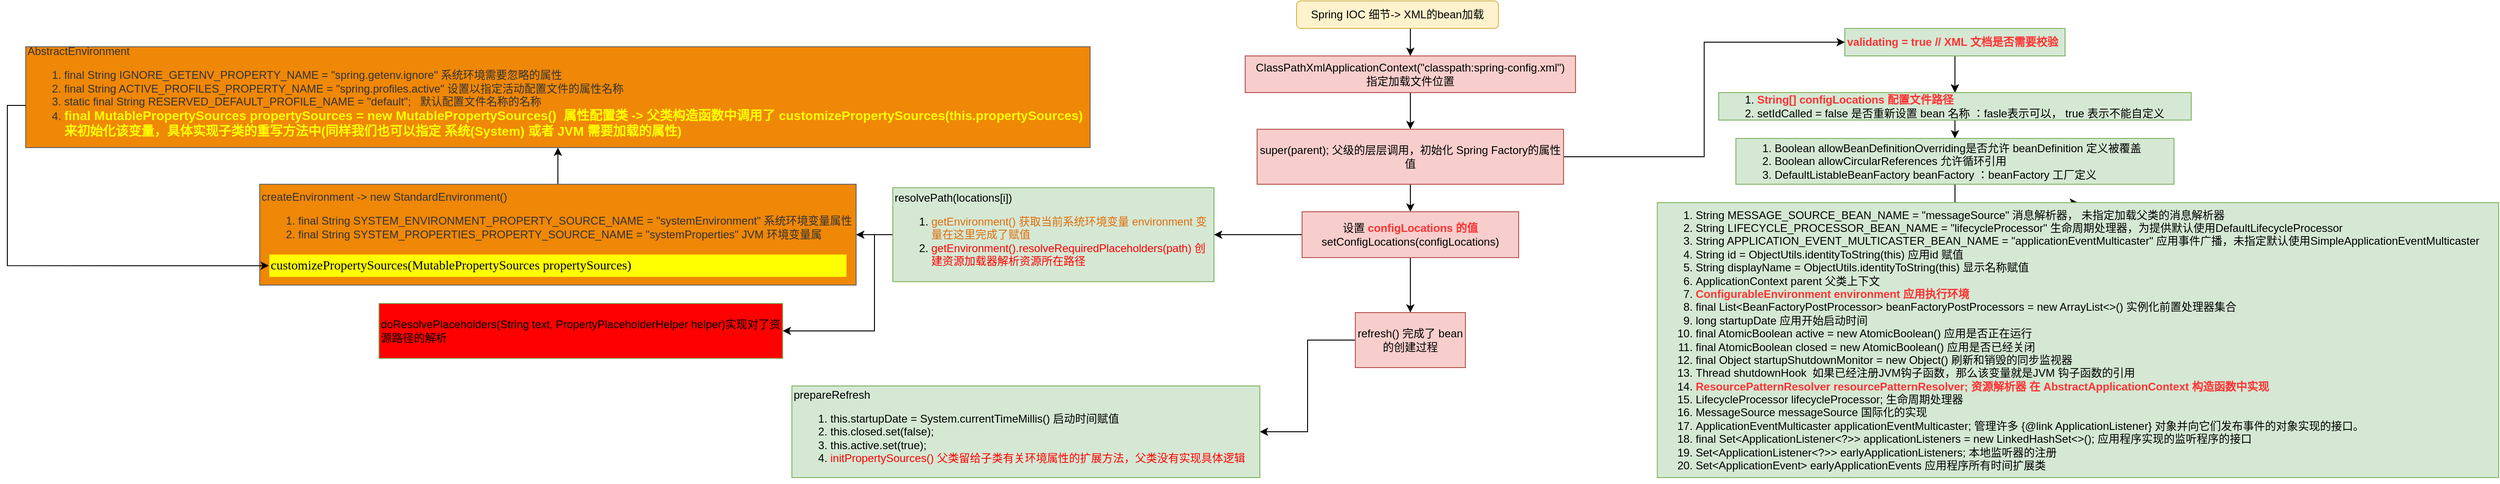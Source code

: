 <mxfile version="20.2.5" type="github">
  <diagram id="C5RBs43oDa-KdzZeNtuy" name="Page-1">
    <mxGraphModel dx="2519" dy="556" grid="1" gridSize="10" guides="1" tooltips="1" connect="1" arrows="1" fold="1" page="1" pageScale="1" pageWidth="827" pageHeight="1169" math="0" shadow="0">
      <root>
        <mxCell id="WIyWlLk6GJQsqaUBKTNV-0" />
        <mxCell id="WIyWlLk6GJQsqaUBKTNV-1" parent="WIyWlLk6GJQsqaUBKTNV-0" />
        <mxCell id="vhB5iVHmFAJZdGOzhbKn-7" style="edgeStyle=orthogonalEdgeStyle;rounded=0;orthogonalLoop=1;jettySize=auto;html=1;exitX=0.5;exitY=1;exitDx=0;exitDy=0;entryX=0.5;entryY=0;entryDx=0;entryDy=0;" parent="WIyWlLk6GJQsqaUBKTNV-1" source="vhB5iVHmFAJZdGOzhbKn-0" target="vhB5iVHmFAJZdGOzhbKn-5" edge="1">
          <mxGeometry relative="1" as="geometry" />
        </mxCell>
        <mxCell id="vhB5iVHmFAJZdGOzhbKn-0" value="Spring IOC 细节-&amp;gt; XML的bean加载" style="rounded=1;whiteSpace=wrap;html=1;fillColor=#fff2cc;strokeColor=#d6b656;" parent="WIyWlLk6GJQsqaUBKTNV-1" vertex="1">
          <mxGeometry x="290" y="20" width="220" height="30" as="geometry" />
        </mxCell>
        <mxCell id="vhB5iVHmFAJZdGOzhbKn-9" value="" style="edgeStyle=orthogonalEdgeStyle;rounded=0;orthogonalLoop=1;jettySize=auto;html=1;" parent="WIyWlLk6GJQsqaUBKTNV-1" source="vhB5iVHmFAJZdGOzhbKn-5" target="vhB5iVHmFAJZdGOzhbKn-8" edge="1">
          <mxGeometry relative="1" as="geometry" />
        </mxCell>
        <mxCell id="vhB5iVHmFAJZdGOzhbKn-5" value="ClassPathXmlApplicationContext(&quot;classpath:spring-config.xml&quot;)&lt;br&gt;指定加载文件位置" style="rounded=0;whiteSpace=wrap;html=1;fillColor=#f8cecc;strokeColor=#b85450;" parent="WIyWlLk6GJQsqaUBKTNV-1" vertex="1">
          <mxGeometry x="234" y="80" width="360" height="40" as="geometry" />
        </mxCell>
        <mxCell id="vhB5iVHmFAJZdGOzhbKn-11" value="" style="edgeStyle=orthogonalEdgeStyle;rounded=0;orthogonalLoop=1;jettySize=auto;html=1;entryX=0;entryY=0.5;entryDx=0;entryDy=0;" parent="WIyWlLk6GJQsqaUBKTNV-1" source="vhB5iVHmFAJZdGOzhbKn-8" target="vhB5iVHmFAJZdGOzhbKn-10" edge="1">
          <mxGeometry relative="1" as="geometry" />
        </mxCell>
        <mxCell id="-McDBByZdcgpEU9wJOO_-1" value="" style="edgeStyle=orthogonalEdgeStyle;rounded=0;orthogonalLoop=1;jettySize=auto;html=1;fontColor=#FF3333;" edge="1" parent="WIyWlLk6GJQsqaUBKTNV-1" source="vhB5iVHmFAJZdGOzhbKn-8" target="-McDBByZdcgpEU9wJOO_-0">
          <mxGeometry relative="1" as="geometry" />
        </mxCell>
        <mxCell id="vhB5iVHmFAJZdGOzhbKn-8" value="super(parent); 父级的层层调用，初始化 Spring Factory的属性值" style="whiteSpace=wrap;html=1;fillColor=#f8cecc;strokeColor=#b85450;rounded=0;" parent="WIyWlLk6GJQsqaUBKTNV-1" vertex="1">
          <mxGeometry x="247" y="160" width="334" height="60" as="geometry" />
        </mxCell>
        <mxCell id="vhB5iVHmFAJZdGOzhbKn-13" value="" style="edgeStyle=orthogonalEdgeStyle;rounded=0;orthogonalLoop=1;jettySize=auto;html=1;" parent="WIyWlLk6GJQsqaUBKTNV-1" source="vhB5iVHmFAJZdGOzhbKn-10" target="vhB5iVHmFAJZdGOzhbKn-12" edge="1">
          <mxGeometry relative="1" as="geometry" />
        </mxCell>
        <mxCell id="vhB5iVHmFAJZdGOzhbKn-17" style="edgeStyle=orthogonalEdgeStyle;rounded=0;orthogonalLoop=1;jettySize=auto;html=1;" parent="WIyWlLk6GJQsqaUBKTNV-1" source="vhB5iVHmFAJZdGOzhbKn-10" target="vhB5iVHmFAJZdGOzhbKn-12" edge="1">
          <mxGeometry relative="1" as="geometry" />
        </mxCell>
        <mxCell id="vhB5iVHmFAJZdGOzhbKn-10" value="&lt;font color=&quot;#ff3333&quot;&gt;&lt;b&gt;validating = true // XML 文档是否需要校验&lt;/b&gt;&lt;/font&gt;" style="whiteSpace=wrap;html=1;fillColor=#d5e8d4;strokeColor=#82b366;rounded=0;align=left;" parent="WIyWlLk6GJQsqaUBKTNV-1" vertex="1">
          <mxGeometry x="887.5" y="50" width="240" height="30" as="geometry" />
        </mxCell>
        <mxCell id="vhB5iVHmFAJZdGOzhbKn-16" value="" style="edgeStyle=orthogonalEdgeStyle;rounded=0;orthogonalLoop=1;jettySize=auto;html=1;" parent="WIyWlLk6GJQsqaUBKTNV-1" source="vhB5iVHmFAJZdGOzhbKn-12" target="vhB5iVHmFAJZdGOzhbKn-15" edge="1">
          <mxGeometry relative="1" as="geometry" />
        </mxCell>
        <mxCell id="vhB5iVHmFAJZdGOzhbKn-12" value="&lt;ol&gt;&lt;li&gt;&lt;font color=&quot;#ff3333&quot;&gt;&lt;b&gt;String[] configLocations 配置文件路径&lt;/b&gt;&lt;/font&gt;&lt;/li&gt;&lt;li&gt;setIdCalled = false 是否重新设置 bean 名称 ：fasle表示可以， true 表示不能自定义&lt;/li&gt;&lt;/ol&gt;" style="whiteSpace=wrap;html=1;fillColor=#d5e8d4;strokeColor=#82b366;rounded=0;align=left;" parent="WIyWlLk6GJQsqaUBKTNV-1" vertex="1">
          <mxGeometry x="750" y="120" width="515" height="30" as="geometry" />
        </mxCell>
        <mxCell id="vhB5iVHmFAJZdGOzhbKn-19" value="" style="edgeStyle=orthogonalEdgeStyle;rounded=0;orthogonalLoop=1;jettySize=auto;html=1;" parent="WIyWlLk6GJQsqaUBKTNV-1" source="vhB5iVHmFAJZdGOzhbKn-15" target="vhB5iVHmFAJZdGOzhbKn-18" edge="1">
          <mxGeometry relative="1" as="geometry" />
        </mxCell>
        <mxCell id="vhB5iVHmFAJZdGOzhbKn-15" value="&lt;ol&gt;&lt;li&gt;&lt;span style=&quot;background-color: initial;&quot;&gt;Boolean allowBeanDefinitionOverriding是否允许 beanDefinition 定义被覆盖&lt;/span&gt;&lt;/li&gt;&lt;li&gt;&lt;span style=&quot;background-color: initial;&quot;&gt;Boolean allowCircularReferences 允许循环引用&lt;/span&gt;&lt;/li&gt;&lt;li&gt;&lt;span style=&quot;background-color: initial;&quot;&gt;DefaultListableBeanFactory beanFactory ：beanFactory 工厂定义&lt;/span&gt;&lt;/li&gt;&lt;/ol&gt;" style="whiteSpace=wrap;html=1;fillColor=#d5e8d4;strokeColor=#82b366;rounded=0;align=left;" parent="WIyWlLk6GJQsqaUBKTNV-1" vertex="1">
          <mxGeometry x="768.75" y="170" width="477.5" height="50" as="geometry" />
        </mxCell>
        <mxCell id="vhB5iVHmFAJZdGOzhbKn-18" value="&lt;ol&gt;&lt;li&gt;String MESSAGE_SOURCE_BEAN_NAME = &quot;messageSource&quot; 消息解析器， 未指定加载父类的消息解析器&lt;br&gt;&lt;/li&gt;&lt;li&gt;String LIFECYCLE_PROCESSOR_BEAN_NAME = &quot;lifecycleProcessor&quot; 生命周期处理器，为提供默认使用DefaultLifecycleProcessor&lt;/li&gt;&lt;li&gt;String APPLICATION_EVENT_MULTICASTER_BEAN_NAME = &quot;applicationEventMulticaster&quot; 应用事件广播，未指定默认使用SimpleApplicationEventMulticaster&lt;br&gt;&lt;/li&gt;&lt;li&gt;String id = ObjectUtils.identityToString(this) 应用id 赋值&lt;br&gt;&lt;/li&gt;&lt;li&gt;String displayName = ObjectUtils.identityToString(this) 显示名称赋值&lt;br&gt;&lt;/li&gt;&lt;li&gt;ApplicationContext parent 父类上下文&lt;br&gt;&lt;/li&gt;&lt;li&gt;&lt;font color=&quot;#ff3333&quot;&gt;&lt;b&gt;ConfigurableEnvironment environment 应用执行环境&amp;nbsp;&lt;/b&gt;&lt;/font&gt;&lt;br&gt;&lt;/li&gt;&lt;li&gt;final List&amp;lt;BeanFactoryPostProcessor&amp;gt; beanFactoryPostProcessors = new ArrayList&amp;lt;&amp;gt;() 实例化前置处理器集合&lt;br&gt;&lt;/li&gt;&lt;li&gt;long startupDate 应用开始启动时间&lt;br&gt;&lt;/li&gt;&lt;li&gt;final AtomicBoolean active = new AtomicBoolean() 应用是否正在运行&lt;/li&gt;&lt;li&gt;final AtomicBoolean closed = new AtomicBoolean() 应用是否已经关闭&lt;br&gt;&lt;/li&gt;&lt;li&gt;final Object startupShutdownMonitor = new Object() 刷新和销毁的同步监视器&lt;/li&gt;&lt;li&gt;Thread shutdownHook&amp;nbsp; 如果已经注册JVM钩子函数，那么该变量就是JVM 钩子函数的引用&lt;br&gt;&lt;/li&gt;&lt;li&gt;&lt;b&gt;&lt;font color=&quot;#ff3333&quot;&gt;ResourcePatternResolver resourcePatternResolver; 资源解析器 在&amp;nbsp;&lt;/font&gt;&lt;/b&gt;&lt;font color=&quot;#ff3333&quot;&gt;&lt;b&gt;AbstractApplicationContext 构造函数中实现&lt;/b&gt;&lt;/font&gt;&lt;br&gt;&lt;/li&gt;&lt;li&gt;LifecycleProcessor lifecycleProcessor; 生命周期处理器&lt;br&gt;&lt;/li&gt;&lt;li&gt;MessageSource messageSource 国际化的实现&lt;br&gt;&lt;/li&gt;&lt;li&gt;ApplicationEventMulticaster applicationEventMulticaster; 管理许多 {@link ApplicationListener} 对象并向它们发布事件的对象实现的接口。&lt;br&gt;&lt;/li&gt;&lt;li&gt;final Set&amp;lt;ApplicationListener&amp;lt;?&amp;gt;&amp;gt; applicationListeners = new LinkedHashSet&amp;lt;&amp;gt;(); 应用程序实现的监听程序的接口&lt;br&gt;&lt;/li&gt;&lt;li&gt;Set&amp;lt;ApplicationListener&amp;lt;?&amp;gt;&amp;gt; earlyApplicationListeners; 本地监听器的注册&lt;br&gt;&lt;/li&gt;&lt;li&gt;Set&amp;lt;ApplicationEvent&amp;gt; earlyApplicationEvents 应用程序所有时间扩展类&lt;br&gt;&lt;/li&gt;&lt;/ol&gt;" style="whiteSpace=wrap;html=1;align=left;fillColor=#d5e8d4;strokeColor=#82b366;rounded=0;" parent="WIyWlLk6GJQsqaUBKTNV-1" vertex="1">
          <mxGeometry x="683.13" y="240" width="916.87" height="300" as="geometry" />
        </mxCell>
        <mxCell id="-McDBByZdcgpEU9wJOO_-5" value="" style="edgeStyle=orthogonalEdgeStyle;rounded=0;orthogonalLoop=1;jettySize=auto;html=1;fontColor=#000000;entryX=1;entryY=0.5;entryDx=0;entryDy=0;" edge="1" parent="WIyWlLk6GJQsqaUBKTNV-1" source="-McDBByZdcgpEU9wJOO_-0" target="-McDBByZdcgpEU9wJOO_-4">
          <mxGeometry relative="1" as="geometry" />
        </mxCell>
        <mxCell id="-McDBByZdcgpEU9wJOO_-32" value="" style="edgeStyle=orthogonalEdgeStyle;rounded=0;orthogonalLoop=1;jettySize=auto;html=1;fontFamily=Verdana;fontSize=14;fontColor=#FF0000;" edge="1" parent="WIyWlLk6GJQsqaUBKTNV-1" source="-McDBByZdcgpEU9wJOO_-0" target="-McDBByZdcgpEU9wJOO_-31">
          <mxGeometry relative="1" as="geometry" />
        </mxCell>
        <mxCell id="-McDBByZdcgpEU9wJOO_-0" value="设置&amp;nbsp;&lt;span style=&quot;text-align: left;&quot;&gt;&lt;font style=&quot;font-weight: bold;&quot; color=&quot;#ff3333&quot;&gt;configLocations 的值&lt;/font&gt;&lt;br&gt;&lt;div style=&quot;text-align: left;&quot;&gt;&lt;span style=&quot;background-color: initial; text-align: center;&quot;&gt;setConfigLocations(configLocations)&lt;/span&gt;&lt;/div&gt;&lt;/span&gt;" style="whiteSpace=wrap;html=1;fillColor=#f8cecc;strokeColor=#b85450;rounded=0;" vertex="1" parent="WIyWlLk6GJQsqaUBKTNV-1">
          <mxGeometry x="296" y="250" width="236" height="50" as="geometry" />
        </mxCell>
        <mxCell id="-McDBByZdcgpEU9wJOO_-7" value="" style="edgeStyle=orthogonalEdgeStyle;rounded=0;orthogonalLoop=1;jettySize=auto;html=1;fontColor=#000000;" edge="1" parent="WIyWlLk6GJQsqaUBKTNV-1" source="-McDBByZdcgpEU9wJOO_-4" target="-McDBByZdcgpEU9wJOO_-6">
          <mxGeometry relative="1" as="geometry" />
        </mxCell>
        <mxCell id="-McDBByZdcgpEU9wJOO_-28" style="edgeStyle=orthogonalEdgeStyle;rounded=0;orthogonalLoop=1;jettySize=auto;html=1;exitX=0;exitY=0.5;exitDx=0;exitDy=0;entryX=1;entryY=0.5;entryDx=0;entryDy=0;fontFamily=Verdana;fontSize=14;fontColor=#000000;" edge="1" parent="WIyWlLk6GJQsqaUBKTNV-1" source="-McDBByZdcgpEU9wJOO_-4" target="-McDBByZdcgpEU9wJOO_-26">
          <mxGeometry relative="1" as="geometry">
            <Array as="points">
              <mxPoint x="-170" y="275" />
              <mxPoint x="-170" y="380" />
            </Array>
          </mxGeometry>
        </mxCell>
        <mxCell id="-McDBByZdcgpEU9wJOO_-4" value="resolvePath(locations[i])&lt;br&gt;&lt;ol&gt;&lt;li&gt;&lt;font color=&quot;#e06d0d&quot;&gt;getEnvironment() 获取当前系统环境变量 environment 变量在这里完成了赋值&lt;/font&gt;&lt;/li&gt;&lt;li&gt;&lt;font color=&quot;#ff0000&quot;&gt;getEnvironment().resolveRequiredPlaceholders(path) 创建资源加载器解析资源所在路径&lt;/font&gt;&lt;br&gt;&lt;/li&gt;&lt;/ol&gt;" style="whiteSpace=wrap;html=1;fillColor=#d5e8d4;strokeColor=#82b366;rounded=0;align=left;" vertex="1" parent="WIyWlLk6GJQsqaUBKTNV-1">
          <mxGeometry x="-150" y="223.75" width="350" height="102.5" as="geometry" />
        </mxCell>
        <mxCell id="-McDBByZdcgpEU9wJOO_-9" value="" style="edgeStyle=orthogonalEdgeStyle;rounded=0;orthogonalLoop=1;jettySize=auto;html=1;fontColor=#E06D0D;" edge="1" parent="WIyWlLk6GJQsqaUBKTNV-1" source="-McDBByZdcgpEU9wJOO_-6" target="-McDBByZdcgpEU9wJOO_-8">
          <mxGeometry relative="1" as="geometry" />
        </mxCell>
        <mxCell id="-McDBByZdcgpEU9wJOO_-8" value="AbstractEnvironment&lt;br&gt;&lt;ol&gt;&lt;li&gt;final String IGNORE_GETENV_PROPERTY_NAME = &quot;spring.getenv.ignore&quot; 系统环境需要忽略的属性&lt;br&gt;&lt;/li&gt;&lt;li&gt;final String ACTIVE_PROFILES_PROPERTY_NAME = &quot;spring.profiles.active&quot;&amp;nbsp;设置以指定活动配置文件的属性名称&lt;br&gt;&lt;/li&gt;&lt;li&gt;static final String RESERVED_DEFAULT_PROFILE_NAME = &quot;default&quot;;&amp;nbsp; &amp;nbsp;默认配置文件名称的名称&lt;br&gt;&lt;/li&gt;&lt;li&gt;&lt;b&gt;&lt;font color=&quot;#ffff00&quot; style=&quot;font-size: 14px;&quot;&gt;final MutablePropertySources propertySources = new MutablePropertySources()&amp;nbsp; 属性配置类 -&amp;gt; 父类构造函数中调用了&amp;nbsp;customizePropertySources(this.propertySources) 来初始化该变量，具体实现子类的重写方法中(同样我们也可以指定 系统(System) 或者 JVM 需要加载的属性)&lt;/font&gt;&lt;/b&gt;&lt;br&gt;&lt;/li&gt;&lt;/ol&gt;" style="whiteSpace=wrap;html=1;align=left;fillColor=#EF8707;strokeColor=#666666;fontColor=#333333;rounded=0;" vertex="1" parent="WIyWlLk6GJQsqaUBKTNV-1">
          <mxGeometry x="-1095" y="70" width="1160" height="110" as="geometry" />
        </mxCell>
        <mxCell id="-McDBByZdcgpEU9wJOO_-16" value="" style="group" vertex="1" connectable="0" parent="WIyWlLk6GJQsqaUBKTNV-1">
          <mxGeometry x="-840" y="220" width="650" height="110" as="geometry" />
        </mxCell>
        <mxCell id="-McDBByZdcgpEU9wJOO_-6" value="createEnvironment -&amp;gt; new StandardEnvironment()&lt;br&gt;&lt;ol&gt;&lt;li&gt;final String SYSTEM_ENVIRONMENT_PROPERTY_SOURCE_NAME = &quot;systemEnvironment&quot; 系统环境变量属性&lt;br&gt;&lt;/li&gt;&lt;li&gt;final String SYSTEM_PROPERTIES_PROPERTY_SOURCE_NAME = &quot;systemProperties&quot; JVM 环境变量属&lt;/li&gt;&lt;/ol&gt;" style="whiteSpace=wrap;html=1;align=left;fillColor=#EF8707;strokeColor=#666666;rounded=0;fontColor=#333333;horizontal=1;verticalAlign=top;" vertex="1" parent="-McDBByZdcgpEU9wJOO_-16">
          <mxGeometry width="650" height="110.0" as="geometry" />
        </mxCell>
        <mxCell id="-McDBByZdcgpEU9wJOO_-15" value="&lt;font color=&quot;#000000&quot;&gt;customizePropertySources(MutablePropertySources propertySources)&lt;/font&gt;" style="rounded=0;whiteSpace=wrap;html=1;fontFamily=Verdana;fontSize=14;fontColor=#FFFF00;strokeColor=#EF8707;fillColor=#FFFF00;align=left;" vertex="1" parent="-McDBByZdcgpEU9wJOO_-16">
          <mxGeometry x="10" y="76.154" width="630" height="25.385" as="geometry" />
        </mxCell>
        <mxCell id="-McDBByZdcgpEU9wJOO_-18" style="edgeStyle=orthogonalEdgeStyle;rounded=0;orthogonalLoop=1;jettySize=auto;html=1;entryX=0;entryY=0.5;entryDx=0;entryDy=0;fontFamily=Verdana;fontSize=14;fontColor=#000000;exitX=0;exitY=0.582;exitDx=0;exitDy=0;exitPerimeter=0;" edge="1" parent="WIyWlLk6GJQsqaUBKTNV-1" source="-McDBByZdcgpEU9wJOO_-8" target="-McDBByZdcgpEU9wJOO_-15">
          <mxGeometry relative="1" as="geometry" />
        </mxCell>
        <mxCell id="-McDBByZdcgpEU9wJOO_-26" value="doResolvePlaceholders(String text, PropertyPlaceholderHelper helper)实现对了资源路径的解析" style="whiteSpace=wrap;html=1;align=left;fillColor=#FF0000;strokeColor=#82b366;rounded=0;" vertex="1" parent="WIyWlLk6GJQsqaUBKTNV-1">
          <mxGeometry x="-710" y="350" width="440" height="60" as="geometry" />
        </mxCell>
        <mxCell id="-McDBByZdcgpEU9wJOO_-36" value="" style="edgeStyle=orthogonalEdgeStyle;rounded=0;orthogonalLoop=1;jettySize=auto;html=1;fontFamily=Verdana;fontSize=14;fontColor=#FF0000;entryX=1;entryY=0.5;entryDx=0;entryDy=0;" edge="1" parent="WIyWlLk6GJQsqaUBKTNV-1" source="-McDBByZdcgpEU9wJOO_-31" target="-McDBByZdcgpEU9wJOO_-35">
          <mxGeometry relative="1" as="geometry" />
        </mxCell>
        <mxCell id="-McDBByZdcgpEU9wJOO_-31" value="refresh() 完成了 bean 的创建过程" style="whiteSpace=wrap;html=1;fillColor=#f8cecc;strokeColor=#b85450;rounded=0;" vertex="1" parent="WIyWlLk6GJQsqaUBKTNV-1">
          <mxGeometry x="354" y="360" width="120" height="60" as="geometry" />
        </mxCell>
        <mxCell id="-McDBByZdcgpEU9wJOO_-35" value="prepareRefresh&lt;br&gt;&lt;ol&gt;&lt;li&gt;&lt;span style=&quot;background-color: initial;&quot;&gt;this.startupDate = System.currentTimeMillis() 启动时间赋值&lt;/span&gt;&lt;br&gt;&lt;/li&gt;&lt;li&gt;this.closed.set(false);&amp;nbsp;&lt;br&gt;&lt;/li&gt;&lt;li&gt;this.active.set(true);&lt;br&gt;&lt;/li&gt;&lt;li&gt;&lt;font color=&quot;#ff0000&quot;&gt;initPropertySources() 父类留给子类有关环境属性的扩展方法，父类没有实现具体逻辑&lt;/font&gt;&lt;/li&gt;&lt;/ol&gt;" style="whiteSpace=wrap;html=1;fillColor=#d5e8d4;strokeColor=#82b366;rounded=0;align=left;" vertex="1" parent="WIyWlLk6GJQsqaUBKTNV-1">
          <mxGeometry x="-260" y="440" width="510" height="100" as="geometry" />
        </mxCell>
      </root>
    </mxGraphModel>
  </diagram>
</mxfile>
